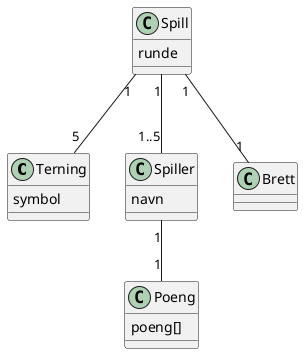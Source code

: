 @startuml

class Terning{
symbol
}
class Spiller{
navn
}
class Brett
class Spill {
runde
}
class Poeng{
poeng[]
}


Spiller "1" -- "1" Poeng
Spill "1" -- "5" Terning
Spill -- Spiller : "1" "1..5"
Spill -- Brett : "1" "1"




@enduml